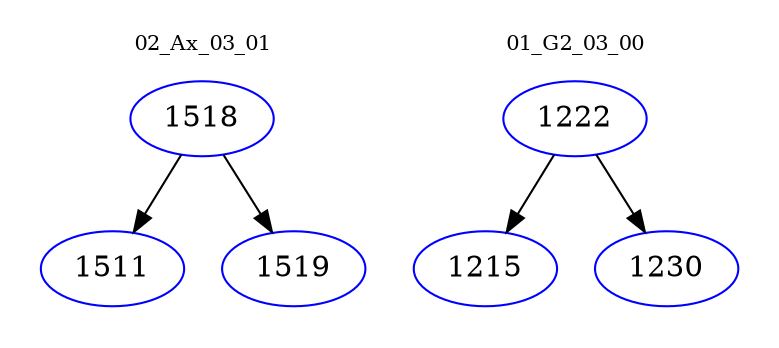 digraph{
subgraph cluster_0 {
color = white
label = "02_Ax_03_01";
fontsize=10;
T0_1518 [label="1518", color="blue"]
T0_1518 -> T0_1511 [color="black"]
T0_1511 [label="1511", color="blue"]
T0_1518 -> T0_1519 [color="black"]
T0_1519 [label="1519", color="blue"]
}
subgraph cluster_1 {
color = white
label = "01_G2_03_00";
fontsize=10;
T1_1222 [label="1222", color="blue"]
T1_1222 -> T1_1215 [color="black"]
T1_1215 [label="1215", color="blue"]
T1_1222 -> T1_1230 [color="black"]
T1_1230 [label="1230", color="blue"]
}
}

